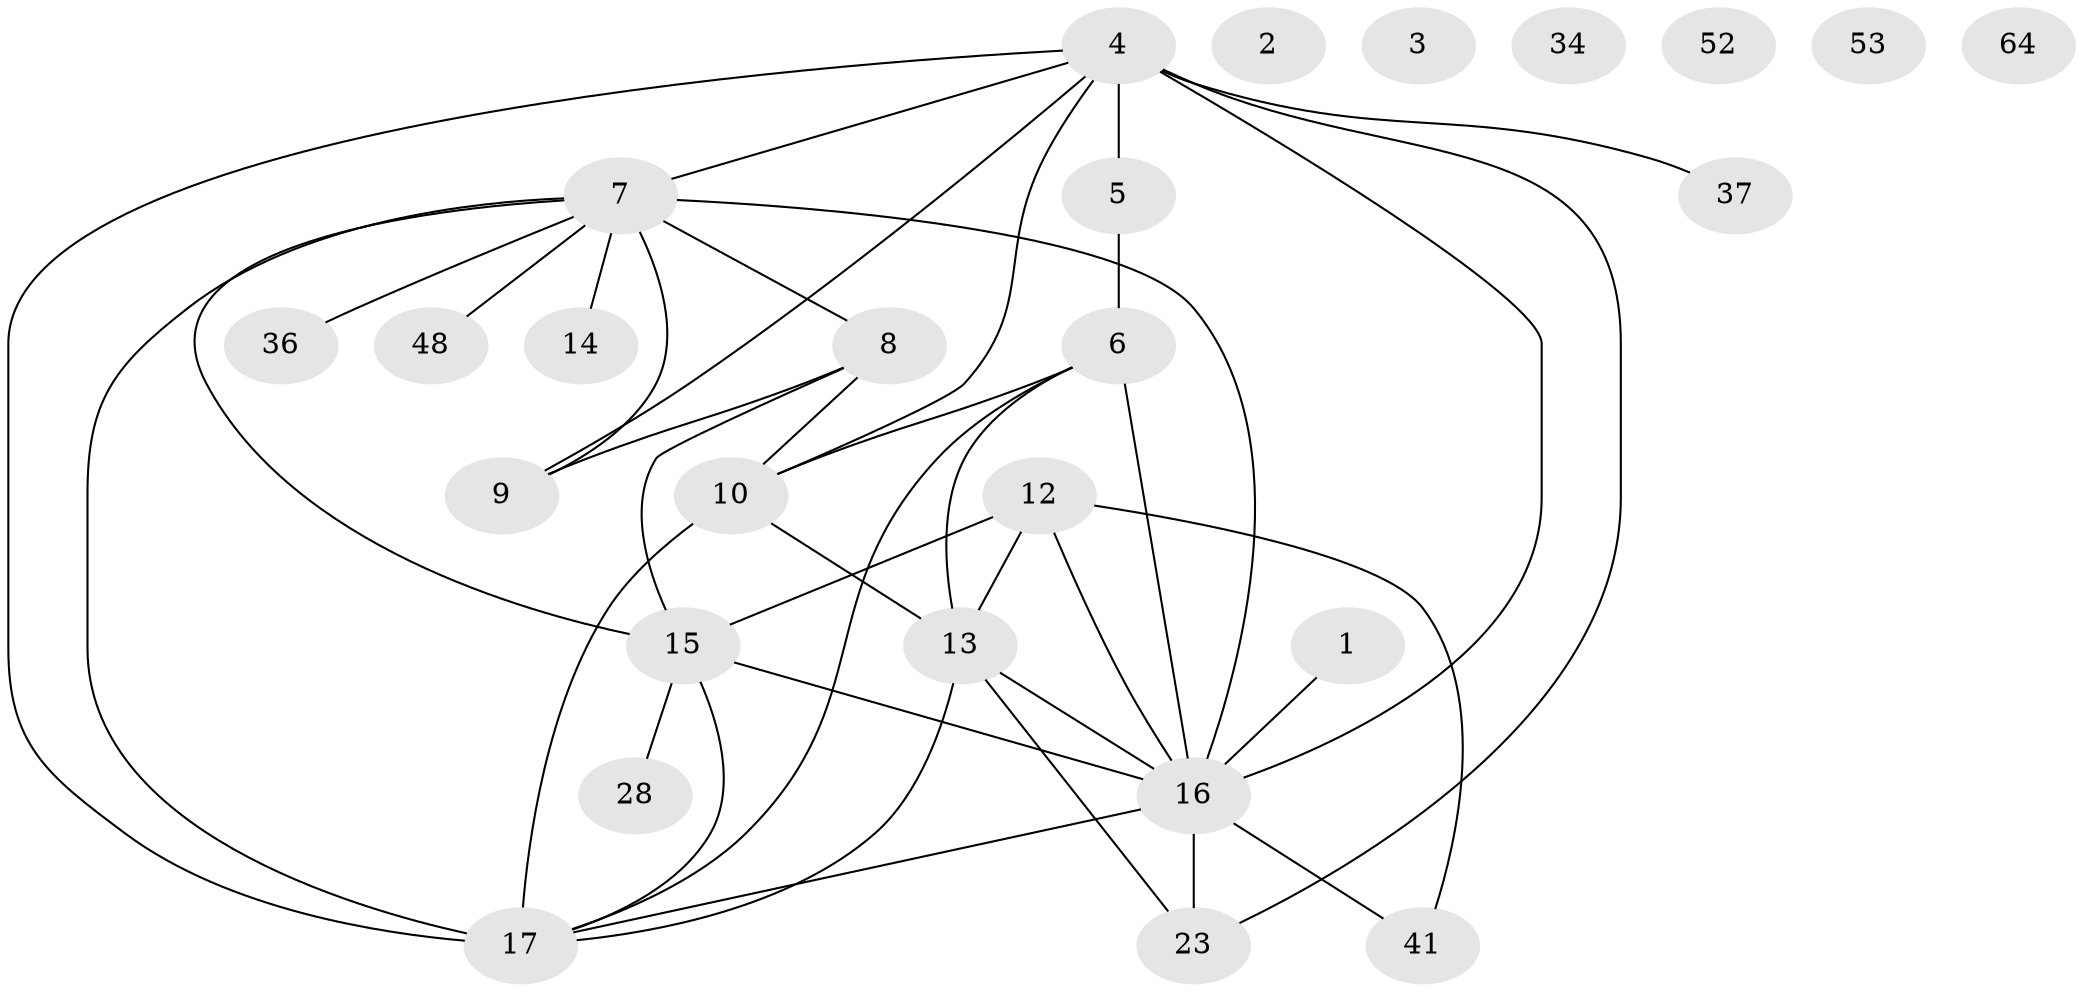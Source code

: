 // original degree distribution, {2: 0.13432835820895522, 0: 0.08955223880597014, 3: 0.29850746268656714, 4: 0.14925373134328357, 5: 0.08955223880597014, 6: 0.029850746268656716, 1: 0.1791044776119403, 7: 0.029850746268656716}
// Generated by graph-tools (version 1.1) at 2025/16/03/04/25 18:16:47]
// undirected, 26 vertices, 40 edges
graph export_dot {
graph [start="1"]
  node [color=gray90,style=filled];
  1 [super="+55+51"];
  2;
  3;
  4 [super="+43+11+29"];
  5 [super="+54"];
  6 [super="+18+35"];
  7 [super="+67+25+38+26"];
  8 [super="+58+60"];
  9;
  10 [super="+62+33"];
  12 [super="+56+27+30"];
  13 [super="+61+32"];
  14;
  15 [super="+21+24"];
  16 [super="+22+19"];
  17 [super="+39"];
  23;
  28;
  34;
  36;
  37;
  41 [super="+50"];
  48;
  52;
  53;
  64;
  1 -- 16;
  4 -- 16 [weight=2];
  4 -- 5 [weight=2];
  4 -- 37;
  4 -- 7;
  4 -- 17;
  4 -- 23;
  4 -- 9 [weight=2];
  4 -- 10;
  5 -- 6;
  6 -- 16 [weight=3];
  6 -- 13;
  6 -- 10;
  6 -- 17;
  7 -- 48;
  7 -- 9;
  7 -- 14;
  7 -- 8 [weight=2];
  7 -- 36;
  7 -- 15;
  7 -- 17 [weight=3];
  7 -- 16 [weight=3];
  8 -- 9;
  8 -- 10;
  8 -- 15;
  10 -- 13;
  10 -- 17;
  12 -- 15;
  12 -- 41;
  12 -- 16;
  12 -- 13;
  13 -- 23;
  13 -- 17;
  13 -- 16;
  15 -- 17;
  15 -- 28;
  15 -- 16;
  16 -- 41;
  16 -- 17;
  16 -- 23;
}
